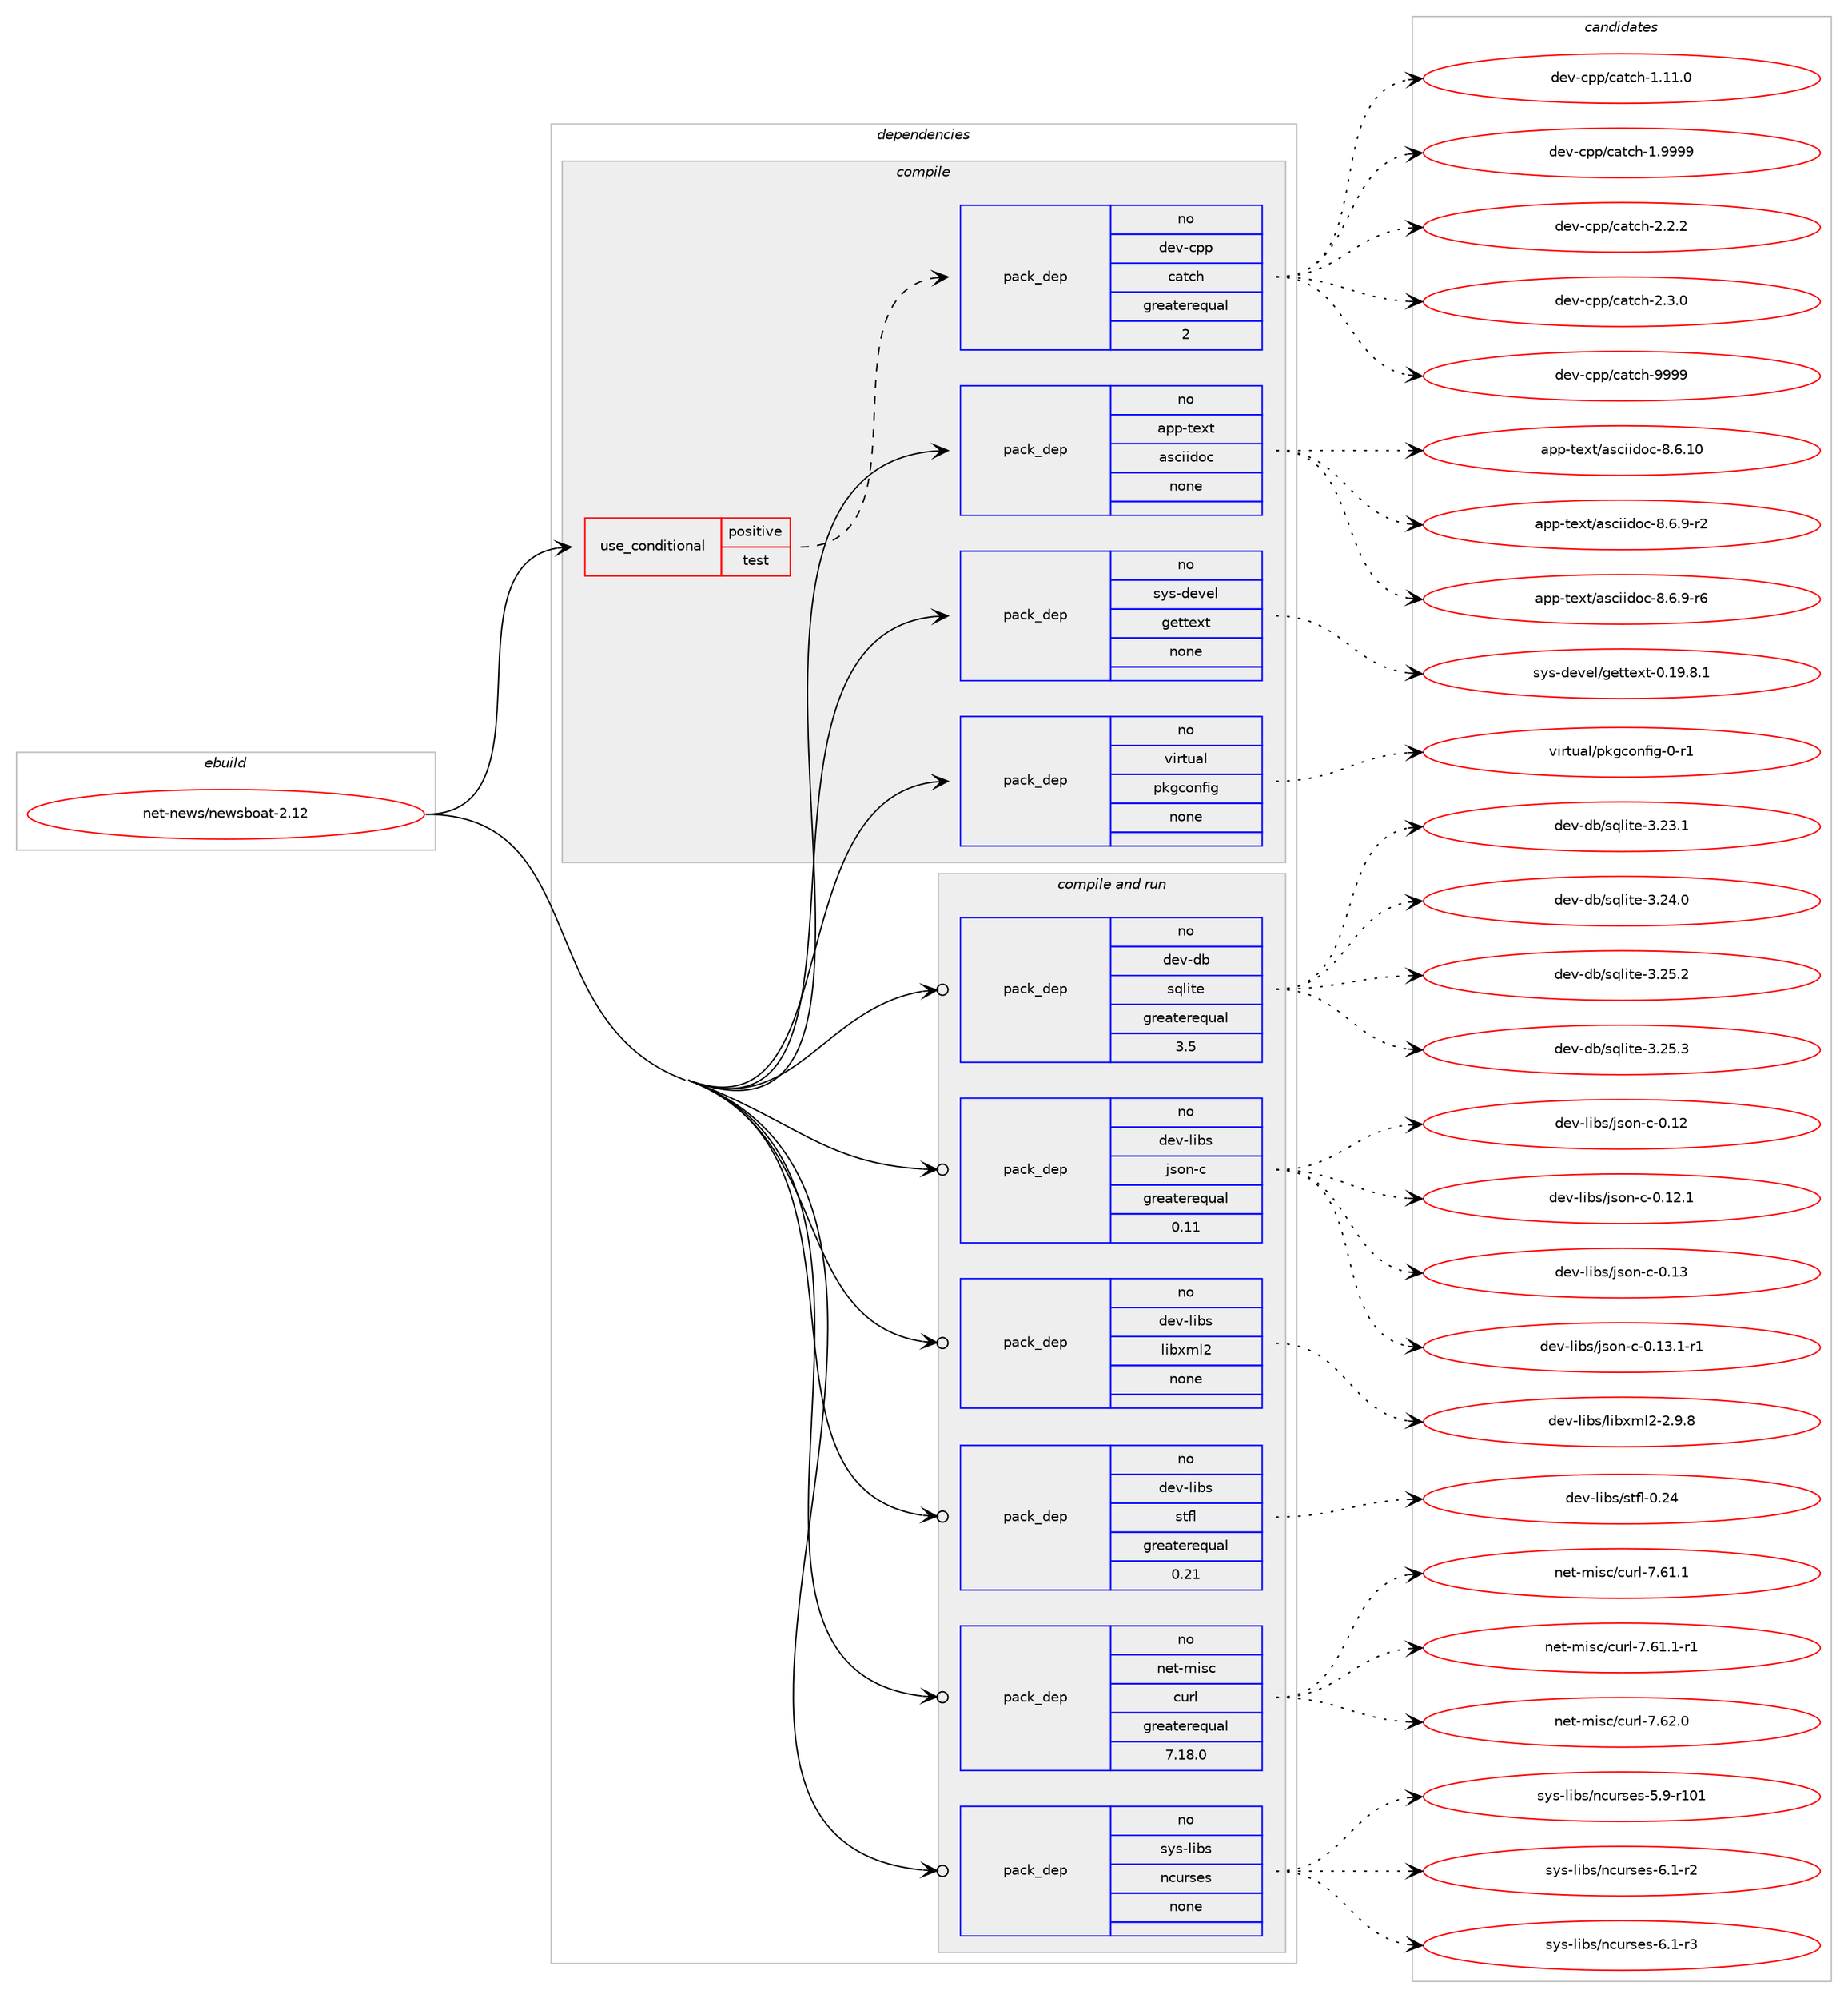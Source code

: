 digraph prolog {

# *************
# Graph options
# *************

newrank=true;
concentrate=true;
compound=true;
graph [rankdir=LR,fontname=Helvetica,fontsize=10,ranksep=1.5];#, ranksep=2.5, nodesep=0.2];
edge  [arrowhead=vee];
node  [fontname=Helvetica,fontsize=10];

# **********
# The ebuild
# **********

subgraph cluster_leftcol {
color=gray;
rank=same;
label=<<i>ebuild</i>>;
id [label="net-news/newsboat-2.12", color=red, width=4, href="../net-news/newsboat-2.12.svg"];
}

# ****************
# The dependencies
# ****************

subgraph cluster_midcol {
color=gray;
label=<<i>dependencies</i>>;
subgraph cluster_compile {
fillcolor="#eeeeee";
style=filled;
label=<<i>compile</i>>;
subgraph cond1048 {
dependency6156 [label=<<TABLE BORDER="0" CELLBORDER="1" CELLSPACING="0" CELLPADDING="4"><TR><TD ROWSPAN="3" CELLPADDING="10">use_conditional</TD></TR><TR><TD>positive</TD></TR><TR><TD>test</TD></TR></TABLE>>, shape=none, color=red];
subgraph pack4953 {
dependency6157 [label=<<TABLE BORDER="0" CELLBORDER="1" CELLSPACING="0" CELLPADDING="4" WIDTH="220"><TR><TD ROWSPAN="6" CELLPADDING="30">pack_dep</TD></TR><TR><TD WIDTH="110">no</TD></TR><TR><TD>dev-cpp</TD></TR><TR><TD>catch</TD></TR><TR><TD>greaterequal</TD></TR><TR><TD>2</TD></TR></TABLE>>, shape=none, color=blue];
}
dependency6156:e -> dependency6157:w [weight=20,style="dashed",arrowhead="vee"];
}
id:e -> dependency6156:w [weight=20,style="solid",arrowhead="vee"];
subgraph pack4954 {
dependency6158 [label=<<TABLE BORDER="0" CELLBORDER="1" CELLSPACING="0" CELLPADDING="4" WIDTH="220"><TR><TD ROWSPAN="6" CELLPADDING="30">pack_dep</TD></TR><TR><TD WIDTH="110">no</TD></TR><TR><TD>app-text</TD></TR><TR><TD>asciidoc</TD></TR><TR><TD>none</TD></TR><TR><TD></TD></TR></TABLE>>, shape=none, color=blue];
}
id:e -> dependency6158:w [weight=20,style="solid",arrowhead="vee"];
subgraph pack4955 {
dependency6159 [label=<<TABLE BORDER="0" CELLBORDER="1" CELLSPACING="0" CELLPADDING="4" WIDTH="220"><TR><TD ROWSPAN="6" CELLPADDING="30">pack_dep</TD></TR><TR><TD WIDTH="110">no</TD></TR><TR><TD>sys-devel</TD></TR><TR><TD>gettext</TD></TR><TR><TD>none</TD></TR><TR><TD></TD></TR></TABLE>>, shape=none, color=blue];
}
id:e -> dependency6159:w [weight=20,style="solid",arrowhead="vee"];
subgraph pack4956 {
dependency6160 [label=<<TABLE BORDER="0" CELLBORDER="1" CELLSPACING="0" CELLPADDING="4" WIDTH="220"><TR><TD ROWSPAN="6" CELLPADDING="30">pack_dep</TD></TR><TR><TD WIDTH="110">no</TD></TR><TR><TD>virtual</TD></TR><TR><TD>pkgconfig</TD></TR><TR><TD>none</TD></TR><TR><TD></TD></TR></TABLE>>, shape=none, color=blue];
}
id:e -> dependency6160:w [weight=20,style="solid",arrowhead="vee"];
}
subgraph cluster_compileandrun {
fillcolor="#eeeeee";
style=filled;
label=<<i>compile and run</i>>;
subgraph pack4957 {
dependency6161 [label=<<TABLE BORDER="0" CELLBORDER="1" CELLSPACING="0" CELLPADDING="4" WIDTH="220"><TR><TD ROWSPAN="6" CELLPADDING="30">pack_dep</TD></TR><TR><TD WIDTH="110">no</TD></TR><TR><TD>dev-db</TD></TR><TR><TD>sqlite</TD></TR><TR><TD>greaterequal</TD></TR><TR><TD>3.5</TD></TR></TABLE>>, shape=none, color=blue];
}
id:e -> dependency6161:w [weight=20,style="solid",arrowhead="odotvee"];
subgraph pack4958 {
dependency6162 [label=<<TABLE BORDER="0" CELLBORDER="1" CELLSPACING="0" CELLPADDING="4" WIDTH="220"><TR><TD ROWSPAN="6" CELLPADDING="30">pack_dep</TD></TR><TR><TD WIDTH="110">no</TD></TR><TR><TD>dev-libs</TD></TR><TR><TD>json-c</TD></TR><TR><TD>greaterequal</TD></TR><TR><TD>0.11</TD></TR></TABLE>>, shape=none, color=blue];
}
id:e -> dependency6162:w [weight=20,style="solid",arrowhead="odotvee"];
subgraph pack4959 {
dependency6163 [label=<<TABLE BORDER="0" CELLBORDER="1" CELLSPACING="0" CELLPADDING="4" WIDTH="220"><TR><TD ROWSPAN="6" CELLPADDING="30">pack_dep</TD></TR><TR><TD WIDTH="110">no</TD></TR><TR><TD>dev-libs</TD></TR><TR><TD>libxml2</TD></TR><TR><TD>none</TD></TR><TR><TD></TD></TR></TABLE>>, shape=none, color=blue];
}
id:e -> dependency6163:w [weight=20,style="solid",arrowhead="odotvee"];
subgraph pack4960 {
dependency6164 [label=<<TABLE BORDER="0" CELLBORDER="1" CELLSPACING="0" CELLPADDING="4" WIDTH="220"><TR><TD ROWSPAN="6" CELLPADDING="30">pack_dep</TD></TR><TR><TD WIDTH="110">no</TD></TR><TR><TD>dev-libs</TD></TR><TR><TD>stfl</TD></TR><TR><TD>greaterequal</TD></TR><TR><TD>0.21</TD></TR></TABLE>>, shape=none, color=blue];
}
id:e -> dependency6164:w [weight=20,style="solid",arrowhead="odotvee"];
subgraph pack4961 {
dependency6165 [label=<<TABLE BORDER="0" CELLBORDER="1" CELLSPACING="0" CELLPADDING="4" WIDTH="220"><TR><TD ROWSPAN="6" CELLPADDING="30">pack_dep</TD></TR><TR><TD WIDTH="110">no</TD></TR><TR><TD>net-misc</TD></TR><TR><TD>curl</TD></TR><TR><TD>greaterequal</TD></TR><TR><TD>7.18.0</TD></TR></TABLE>>, shape=none, color=blue];
}
id:e -> dependency6165:w [weight=20,style="solid",arrowhead="odotvee"];
subgraph pack4962 {
dependency6166 [label=<<TABLE BORDER="0" CELLBORDER="1" CELLSPACING="0" CELLPADDING="4" WIDTH="220"><TR><TD ROWSPAN="6" CELLPADDING="30">pack_dep</TD></TR><TR><TD WIDTH="110">no</TD></TR><TR><TD>sys-libs</TD></TR><TR><TD>ncurses</TD></TR><TR><TD>none</TD></TR><TR><TD></TD></TR></TABLE>>, shape=none, color=blue];
}
id:e -> dependency6166:w [weight=20,style="solid",arrowhead="odotvee"];
}
subgraph cluster_run {
fillcolor="#eeeeee";
style=filled;
label=<<i>run</i>>;
}
}

# **************
# The candidates
# **************

subgraph cluster_choices {
rank=same;
color=gray;
label=<<i>candidates</i>>;

subgraph choice4953 {
color=black;
nodesep=1;
choice10010111845991121124799971169910445494649494648 [label="dev-cpp/catch-1.11.0", color=red, width=4,href="../dev-cpp/catch-1.11.0.svg"];
choice10010111845991121124799971169910445494657575757 [label="dev-cpp/catch-1.9999", color=red, width=4,href="../dev-cpp/catch-1.9999.svg"];
choice100101118459911211247999711699104455046504650 [label="dev-cpp/catch-2.2.2", color=red, width=4,href="../dev-cpp/catch-2.2.2.svg"];
choice100101118459911211247999711699104455046514648 [label="dev-cpp/catch-2.3.0", color=red, width=4,href="../dev-cpp/catch-2.3.0.svg"];
choice1001011184599112112479997116991044557575757 [label="dev-cpp/catch-9999", color=red, width=4,href="../dev-cpp/catch-9999.svg"];
dependency6157:e -> choice10010111845991121124799971169910445494649494648:w [style=dotted,weight="100"];
dependency6157:e -> choice10010111845991121124799971169910445494657575757:w [style=dotted,weight="100"];
dependency6157:e -> choice100101118459911211247999711699104455046504650:w [style=dotted,weight="100"];
dependency6157:e -> choice100101118459911211247999711699104455046514648:w [style=dotted,weight="100"];
dependency6157:e -> choice1001011184599112112479997116991044557575757:w [style=dotted,weight="100"];
}
subgraph choice4954 {
color=black;
nodesep=1;
choice97112112451161011201164797115991051051001119945564654464948 [label="app-text/asciidoc-8.6.10", color=red, width=4,href="../app-text/asciidoc-8.6.10.svg"];
choice9711211245116101120116479711599105105100111994556465446574511450 [label="app-text/asciidoc-8.6.9-r2", color=red, width=4,href="../app-text/asciidoc-8.6.9-r2.svg"];
choice9711211245116101120116479711599105105100111994556465446574511454 [label="app-text/asciidoc-8.6.9-r6", color=red, width=4,href="../app-text/asciidoc-8.6.9-r6.svg"];
dependency6158:e -> choice97112112451161011201164797115991051051001119945564654464948:w [style=dotted,weight="100"];
dependency6158:e -> choice9711211245116101120116479711599105105100111994556465446574511450:w [style=dotted,weight="100"];
dependency6158:e -> choice9711211245116101120116479711599105105100111994556465446574511454:w [style=dotted,weight="100"];
}
subgraph choice4955 {
color=black;
nodesep=1;
choice1151211154510010111810110847103101116116101120116454846495746564649 [label="sys-devel/gettext-0.19.8.1", color=red, width=4,href="../sys-devel/gettext-0.19.8.1.svg"];
dependency6159:e -> choice1151211154510010111810110847103101116116101120116454846495746564649:w [style=dotted,weight="100"];
}
subgraph choice4956 {
color=black;
nodesep=1;
choice11810511411611797108471121071039911111010210510345484511449 [label="virtual/pkgconfig-0-r1", color=red, width=4,href="../virtual/pkgconfig-0-r1.svg"];
dependency6160:e -> choice11810511411611797108471121071039911111010210510345484511449:w [style=dotted,weight="100"];
}
subgraph choice4957 {
color=black;
nodesep=1;
choice10010111845100984711511310810511610145514650514649 [label="dev-db/sqlite-3.23.1", color=red, width=4,href="../dev-db/sqlite-3.23.1.svg"];
choice10010111845100984711511310810511610145514650524648 [label="dev-db/sqlite-3.24.0", color=red, width=4,href="../dev-db/sqlite-3.24.0.svg"];
choice10010111845100984711511310810511610145514650534650 [label="dev-db/sqlite-3.25.2", color=red, width=4,href="../dev-db/sqlite-3.25.2.svg"];
choice10010111845100984711511310810511610145514650534651 [label="dev-db/sqlite-3.25.3", color=red, width=4,href="../dev-db/sqlite-3.25.3.svg"];
dependency6161:e -> choice10010111845100984711511310810511610145514650514649:w [style=dotted,weight="100"];
dependency6161:e -> choice10010111845100984711511310810511610145514650524648:w [style=dotted,weight="100"];
dependency6161:e -> choice10010111845100984711511310810511610145514650534650:w [style=dotted,weight="100"];
dependency6161:e -> choice10010111845100984711511310810511610145514650534651:w [style=dotted,weight="100"];
}
subgraph choice4958 {
color=black;
nodesep=1;
choice10010111845108105981154710611511111045994548464950 [label="dev-libs/json-c-0.12", color=red, width=4,href="../dev-libs/json-c-0.12.svg"];
choice100101118451081059811547106115111110459945484649504649 [label="dev-libs/json-c-0.12.1", color=red, width=4,href="../dev-libs/json-c-0.12.1.svg"];
choice10010111845108105981154710611511111045994548464951 [label="dev-libs/json-c-0.13", color=red, width=4,href="../dev-libs/json-c-0.13.svg"];
choice1001011184510810598115471061151111104599454846495146494511449 [label="dev-libs/json-c-0.13.1-r1", color=red, width=4,href="../dev-libs/json-c-0.13.1-r1.svg"];
dependency6162:e -> choice10010111845108105981154710611511111045994548464950:w [style=dotted,weight="100"];
dependency6162:e -> choice100101118451081059811547106115111110459945484649504649:w [style=dotted,weight="100"];
dependency6162:e -> choice10010111845108105981154710611511111045994548464951:w [style=dotted,weight="100"];
dependency6162:e -> choice1001011184510810598115471061151111104599454846495146494511449:w [style=dotted,weight="100"];
}
subgraph choice4959 {
color=black;
nodesep=1;
choice1001011184510810598115471081059812010910850455046574656 [label="dev-libs/libxml2-2.9.8", color=red, width=4,href="../dev-libs/libxml2-2.9.8.svg"];
dependency6163:e -> choice1001011184510810598115471081059812010910850455046574656:w [style=dotted,weight="100"];
}
subgraph choice4960 {
color=black;
nodesep=1;
choice1001011184510810598115471151161021084548465052 [label="dev-libs/stfl-0.24", color=red, width=4,href="../dev-libs/stfl-0.24.svg"];
dependency6164:e -> choice1001011184510810598115471151161021084548465052:w [style=dotted,weight="100"];
}
subgraph choice4961 {
color=black;
nodesep=1;
choice1101011164510910511599479911711410845554654494649 [label="net-misc/curl-7.61.1", color=red, width=4,href="../net-misc/curl-7.61.1.svg"];
choice11010111645109105115994799117114108455546544946494511449 [label="net-misc/curl-7.61.1-r1", color=red, width=4,href="../net-misc/curl-7.61.1-r1.svg"];
choice1101011164510910511599479911711410845554654504648 [label="net-misc/curl-7.62.0", color=red, width=4,href="../net-misc/curl-7.62.0.svg"];
dependency6165:e -> choice1101011164510910511599479911711410845554654494649:w [style=dotted,weight="100"];
dependency6165:e -> choice11010111645109105115994799117114108455546544946494511449:w [style=dotted,weight="100"];
dependency6165:e -> choice1101011164510910511599479911711410845554654504648:w [style=dotted,weight="100"];
}
subgraph choice4962 {
color=black;
nodesep=1;
choice115121115451081059811547110991171141151011154553465745114494849 [label="sys-libs/ncurses-5.9-r101", color=red, width=4,href="../sys-libs/ncurses-5.9-r101.svg"];
choice11512111545108105981154711099117114115101115455446494511450 [label="sys-libs/ncurses-6.1-r2", color=red, width=4,href="../sys-libs/ncurses-6.1-r2.svg"];
choice11512111545108105981154711099117114115101115455446494511451 [label="sys-libs/ncurses-6.1-r3", color=red, width=4,href="../sys-libs/ncurses-6.1-r3.svg"];
dependency6166:e -> choice115121115451081059811547110991171141151011154553465745114494849:w [style=dotted,weight="100"];
dependency6166:e -> choice11512111545108105981154711099117114115101115455446494511450:w [style=dotted,weight="100"];
dependency6166:e -> choice11512111545108105981154711099117114115101115455446494511451:w [style=dotted,weight="100"];
}
}

}
